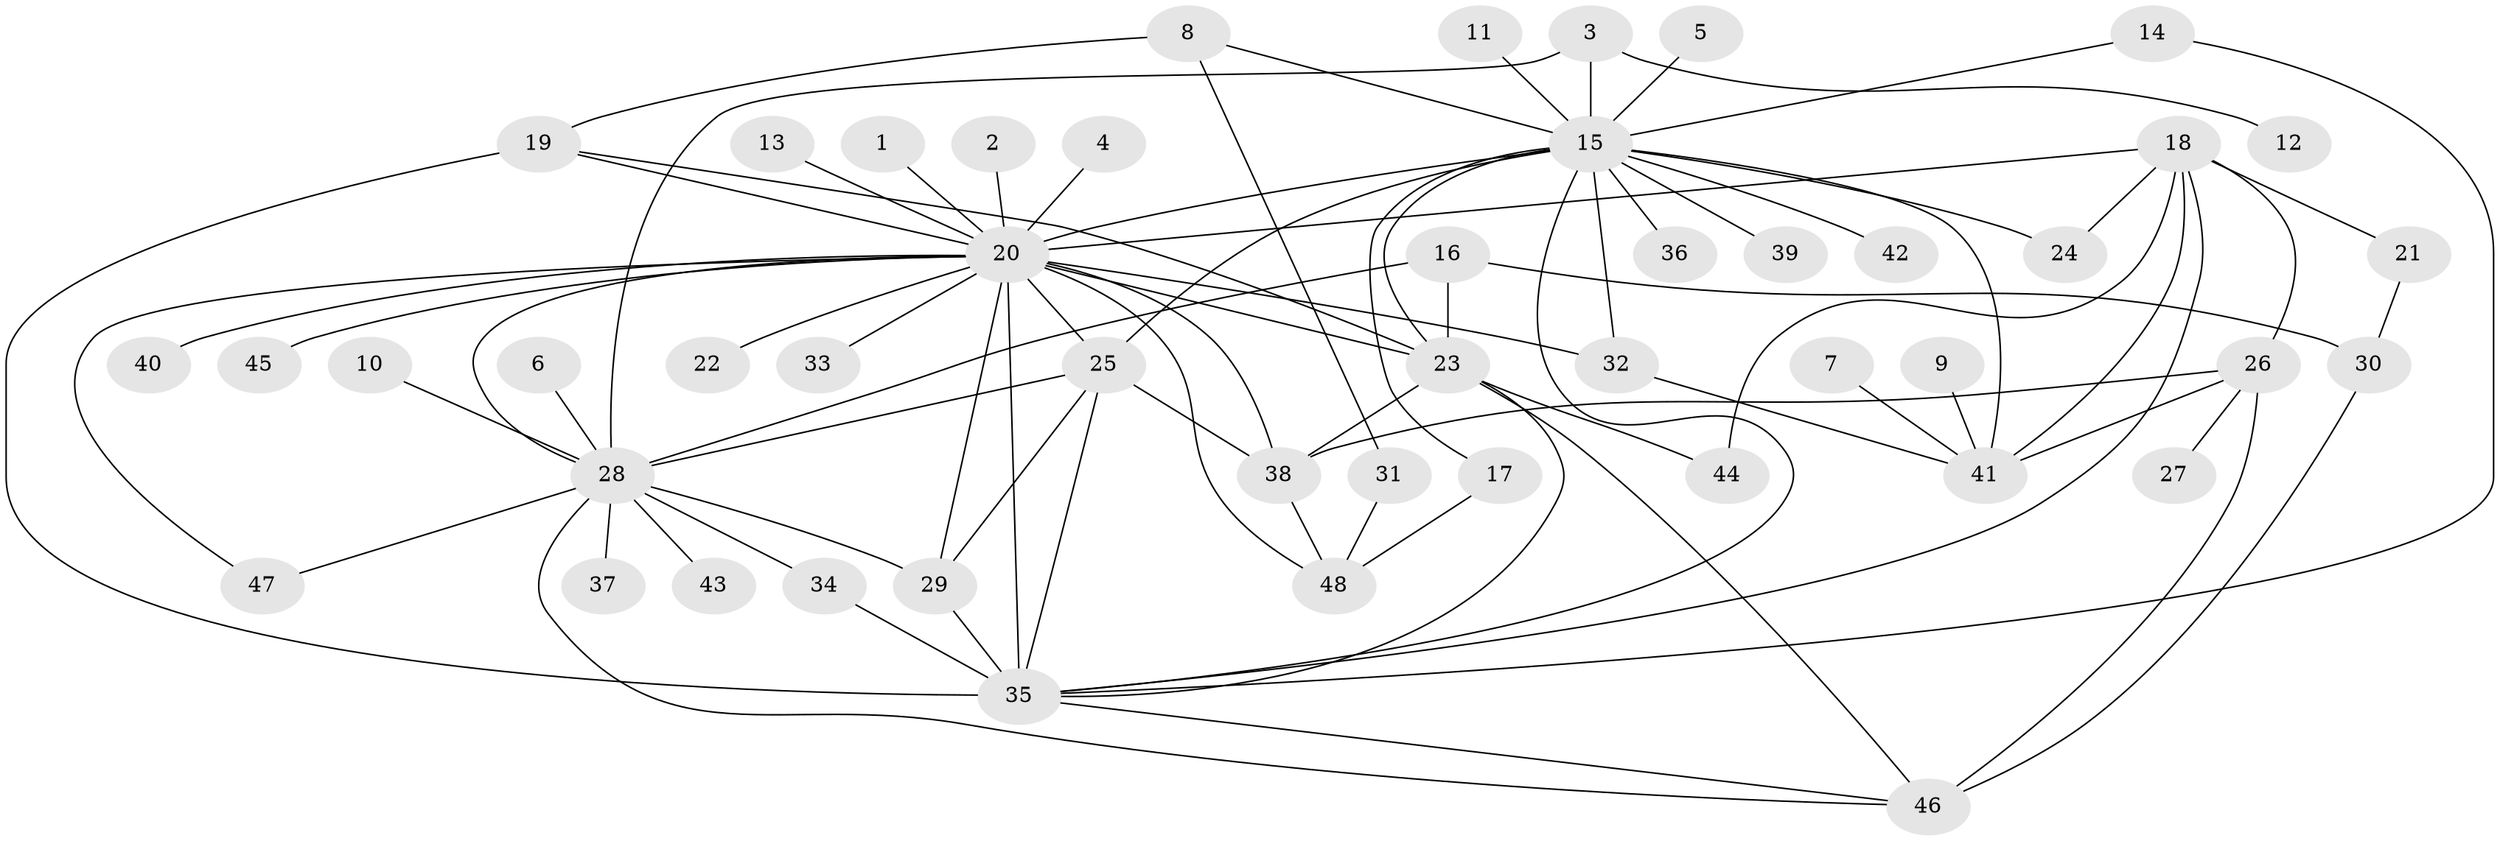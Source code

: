 // original degree distribution, {6: 0.031578947368421054, 26: 0.010526315789473684, 7: 0.010526315789473684, 15: 0.010526315789473684, 4: 0.10526315789473684, 9: 0.010526315789473684, 1: 0.4631578947368421, 18: 0.010526315789473684, 3: 0.06315789473684211, 8: 0.021052631578947368, 2: 0.23157894736842105, 5: 0.031578947368421054}
// Generated by graph-tools (version 1.1) at 2025/01/03/09/25 03:01:51]
// undirected, 48 vertices, 82 edges
graph export_dot {
graph [start="1"]
  node [color=gray90,style=filled];
  1;
  2;
  3;
  4;
  5;
  6;
  7;
  8;
  9;
  10;
  11;
  12;
  13;
  14;
  15;
  16;
  17;
  18;
  19;
  20;
  21;
  22;
  23;
  24;
  25;
  26;
  27;
  28;
  29;
  30;
  31;
  32;
  33;
  34;
  35;
  36;
  37;
  38;
  39;
  40;
  41;
  42;
  43;
  44;
  45;
  46;
  47;
  48;
  1 -- 20 [weight=1.0];
  2 -- 20 [weight=1.0];
  3 -- 12 [weight=1.0];
  3 -- 15 [weight=1.0];
  3 -- 28 [weight=1.0];
  4 -- 20 [weight=1.0];
  5 -- 15 [weight=1.0];
  6 -- 28 [weight=1.0];
  7 -- 41 [weight=1.0];
  8 -- 15 [weight=1.0];
  8 -- 19 [weight=1.0];
  8 -- 31 [weight=1.0];
  9 -- 41 [weight=1.0];
  10 -- 28 [weight=1.0];
  11 -- 15 [weight=1.0];
  13 -- 20 [weight=1.0];
  14 -- 15 [weight=1.0];
  14 -- 35 [weight=1.0];
  15 -- 17 [weight=1.0];
  15 -- 20 [weight=1.0];
  15 -- 23 [weight=1.0];
  15 -- 24 [weight=1.0];
  15 -- 25 [weight=1.0];
  15 -- 32 [weight=1.0];
  15 -- 35 [weight=1.0];
  15 -- 36 [weight=1.0];
  15 -- 39 [weight=1.0];
  15 -- 41 [weight=1.0];
  15 -- 42 [weight=1.0];
  16 -- 23 [weight=1.0];
  16 -- 28 [weight=1.0];
  16 -- 30 [weight=1.0];
  17 -- 48 [weight=1.0];
  18 -- 20 [weight=1.0];
  18 -- 21 [weight=1.0];
  18 -- 24 [weight=1.0];
  18 -- 26 [weight=1.0];
  18 -- 35 [weight=1.0];
  18 -- 41 [weight=1.0];
  18 -- 44 [weight=1.0];
  19 -- 20 [weight=1.0];
  19 -- 23 [weight=1.0];
  19 -- 35 [weight=1.0];
  20 -- 22 [weight=1.0];
  20 -- 23 [weight=1.0];
  20 -- 25 [weight=1.0];
  20 -- 28 [weight=1.0];
  20 -- 29 [weight=1.0];
  20 -- 32 [weight=1.0];
  20 -- 33 [weight=1.0];
  20 -- 35 [weight=3.0];
  20 -- 38 [weight=1.0];
  20 -- 40 [weight=1.0];
  20 -- 45 [weight=1.0];
  20 -- 47 [weight=1.0];
  20 -- 48 [weight=1.0];
  21 -- 30 [weight=1.0];
  23 -- 35 [weight=1.0];
  23 -- 38 [weight=1.0];
  23 -- 44 [weight=1.0];
  23 -- 46 [weight=1.0];
  25 -- 28 [weight=1.0];
  25 -- 29 [weight=1.0];
  25 -- 35 [weight=1.0];
  25 -- 38 [weight=1.0];
  26 -- 27 [weight=1.0];
  26 -- 38 [weight=1.0];
  26 -- 41 [weight=1.0];
  26 -- 46 [weight=1.0];
  28 -- 29 [weight=1.0];
  28 -- 34 [weight=1.0];
  28 -- 37 [weight=1.0];
  28 -- 43 [weight=1.0];
  28 -- 46 [weight=1.0];
  28 -- 47 [weight=1.0];
  29 -- 35 [weight=2.0];
  30 -- 46 [weight=1.0];
  31 -- 48 [weight=1.0];
  32 -- 41 [weight=1.0];
  34 -- 35 [weight=1.0];
  35 -- 46 [weight=1.0];
  38 -- 48 [weight=1.0];
}
